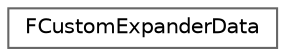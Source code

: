 digraph "Graphical Class Hierarchy"
{
 // INTERACTIVE_SVG=YES
 // LATEX_PDF_SIZE
  bgcolor="transparent";
  edge [fontname=Helvetica,fontsize=10,labelfontname=Helvetica,labelfontsize=10];
  node [fontname=Helvetica,fontsize=10,shape=box,height=0.2,width=0.4];
  rankdir="LR";
  Node0 [id="Node000000",label="FCustomExpanderData",height=0.2,width=0.4,color="grey40", fillcolor="white", style="filled",URL="$d7/d05/structFCustomExpanderData.html",tooltip=" "];
}
